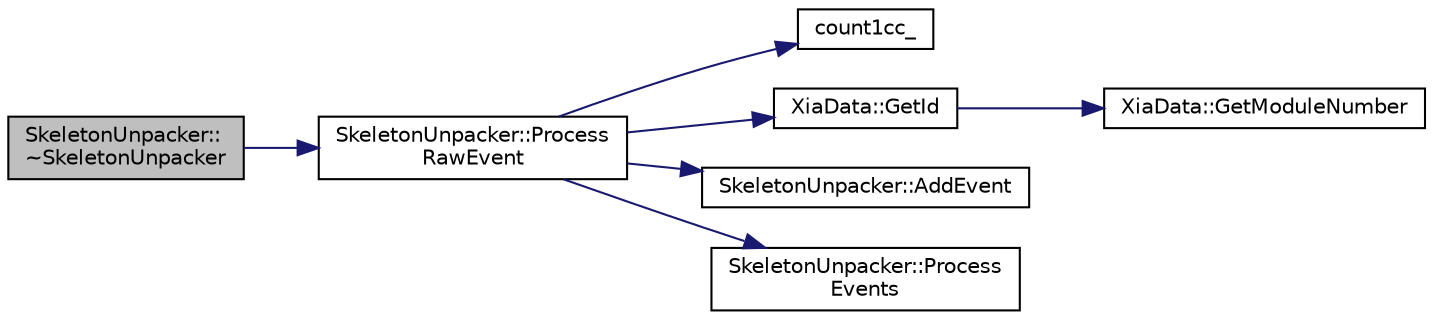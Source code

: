 digraph "SkeletonUnpacker::~SkeletonUnpacker"
{
  edge [fontname="Helvetica",fontsize="10",labelfontname="Helvetica",labelfontsize="10"];
  node [fontname="Helvetica",fontsize="10",shape=record];
  rankdir="LR";
  Node1 [label="SkeletonUnpacker::\l~SkeletonUnpacker",height=0.2,width=0.4,color="black", fillcolor="grey75", style="filled", fontcolor="black"];
  Node1 -> Node2 [color="midnightblue",fontsize="10",style="solid",fontname="Helvetica"];
  Node2 [label="SkeletonUnpacker::Process\lRawEvent",height=0.2,width=0.4,color="black", fillcolor="white", style="filled",URL="$d7/de2/class_skeleton_unpacker.html#ab489608dad5ee12699ad2e17c5057605",tooltip="Process all events in the event list. "];
  Node2 -> Node3 [color="midnightblue",fontsize="10",style="solid",fontname="Helvetica"];
  Node3 [label="count1cc_",height=0.2,width=0.4,color="black", fillcolor="white", style="filled",URL="$da/d57/_scanor_8hpp.html#a31aca3d0ff704e08f8f8968288ae7895",tooltip="Defines the DAMM function to call for 1D hists */. "];
  Node2 -> Node4 [color="midnightblue",fontsize="10",style="solid",fontname="Helvetica"];
  Node4 [label="XiaData::GetId",height=0.2,width=0.4,color="black", fillcolor="white", style="filled",URL="$d2/ddd/class_xia_data.html#a286fce64fe1fcc764013c3e070e7ed7f"];
  Node4 -> Node5 [color="midnightblue",fontsize="10",style="solid",fontname="Helvetica"];
  Node5 [label="XiaData::GetModuleNumber",height=0.2,width=0.4,color="black", fillcolor="white", style="filled",URL="$d2/ddd/class_xia_data.html#afcf7210c72022a696a926259d1c5ff84"];
  Node2 -> Node6 [color="midnightblue",fontsize="10",style="solid",fontname="Helvetica"];
  Node6 [label="SkeletonUnpacker::AddEvent",height=0.2,width=0.4,color="black", fillcolor="white", style="filled",URL="$d7/de2/class_skeleton_unpacker.html#ade3903b507b7196b28d1ff1ace3a54eb"];
  Node2 -> Node7 [color="midnightblue",fontsize="10",style="solid",fontname="Helvetica"];
  Node7 [label="SkeletonUnpacker::Process\lEvents",height=0.2,width=0.4,color="black", fillcolor="white", style="filled",URL="$d7/de2/class_skeleton_unpacker.html#a0cc81d7428915a878cbef851c1e5f781"];
}
